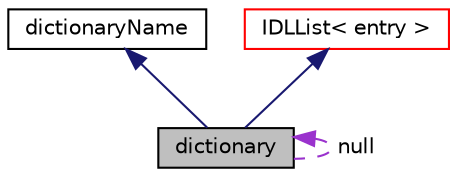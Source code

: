digraph "dictionary"
{
  bgcolor="transparent";
  edge [fontname="Helvetica",fontsize="10",labelfontname="Helvetica",labelfontsize="10"];
  node [fontname="Helvetica",fontsize="10",shape=record];
  Node1 [label="dictionary",height=0.2,width=0.4,color="black", fillcolor="grey75", style="filled", fontcolor="black"];
  Node2 -> Node1 [dir="back",color="midnightblue",fontsize="10",style="solid",fontname="Helvetica"];
  Node2 [label="dictionaryName",height=0.2,width=0.4,color="black",URL="$a00533.html"];
  Node3 -> Node1 [dir="back",color="midnightblue",fontsize="10",style="solid",fontname="Helvetica"];
  Node3 [label="IDLList\< entry \>",height=0.2,width=0.4,color="red",URL="$a01050.html"];
  Node1 -> Node1 [dir="back",color="darkorchid3",fontsize="10",style="dashed",label=" null" ,fontname="Helvetica"];
}

